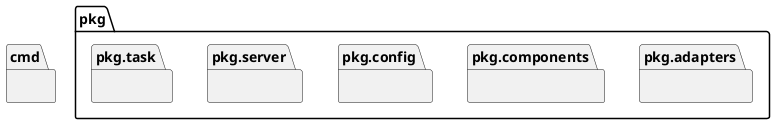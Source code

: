 @startuml
'https://plantuml.com/class-diagram


    namespace cmd{}
    namespace pkg{

            namespace adapters{}
          

            namespace components{}
            namespace config{}
            namespace server{}
            namespace task{}
    }


@enduml
